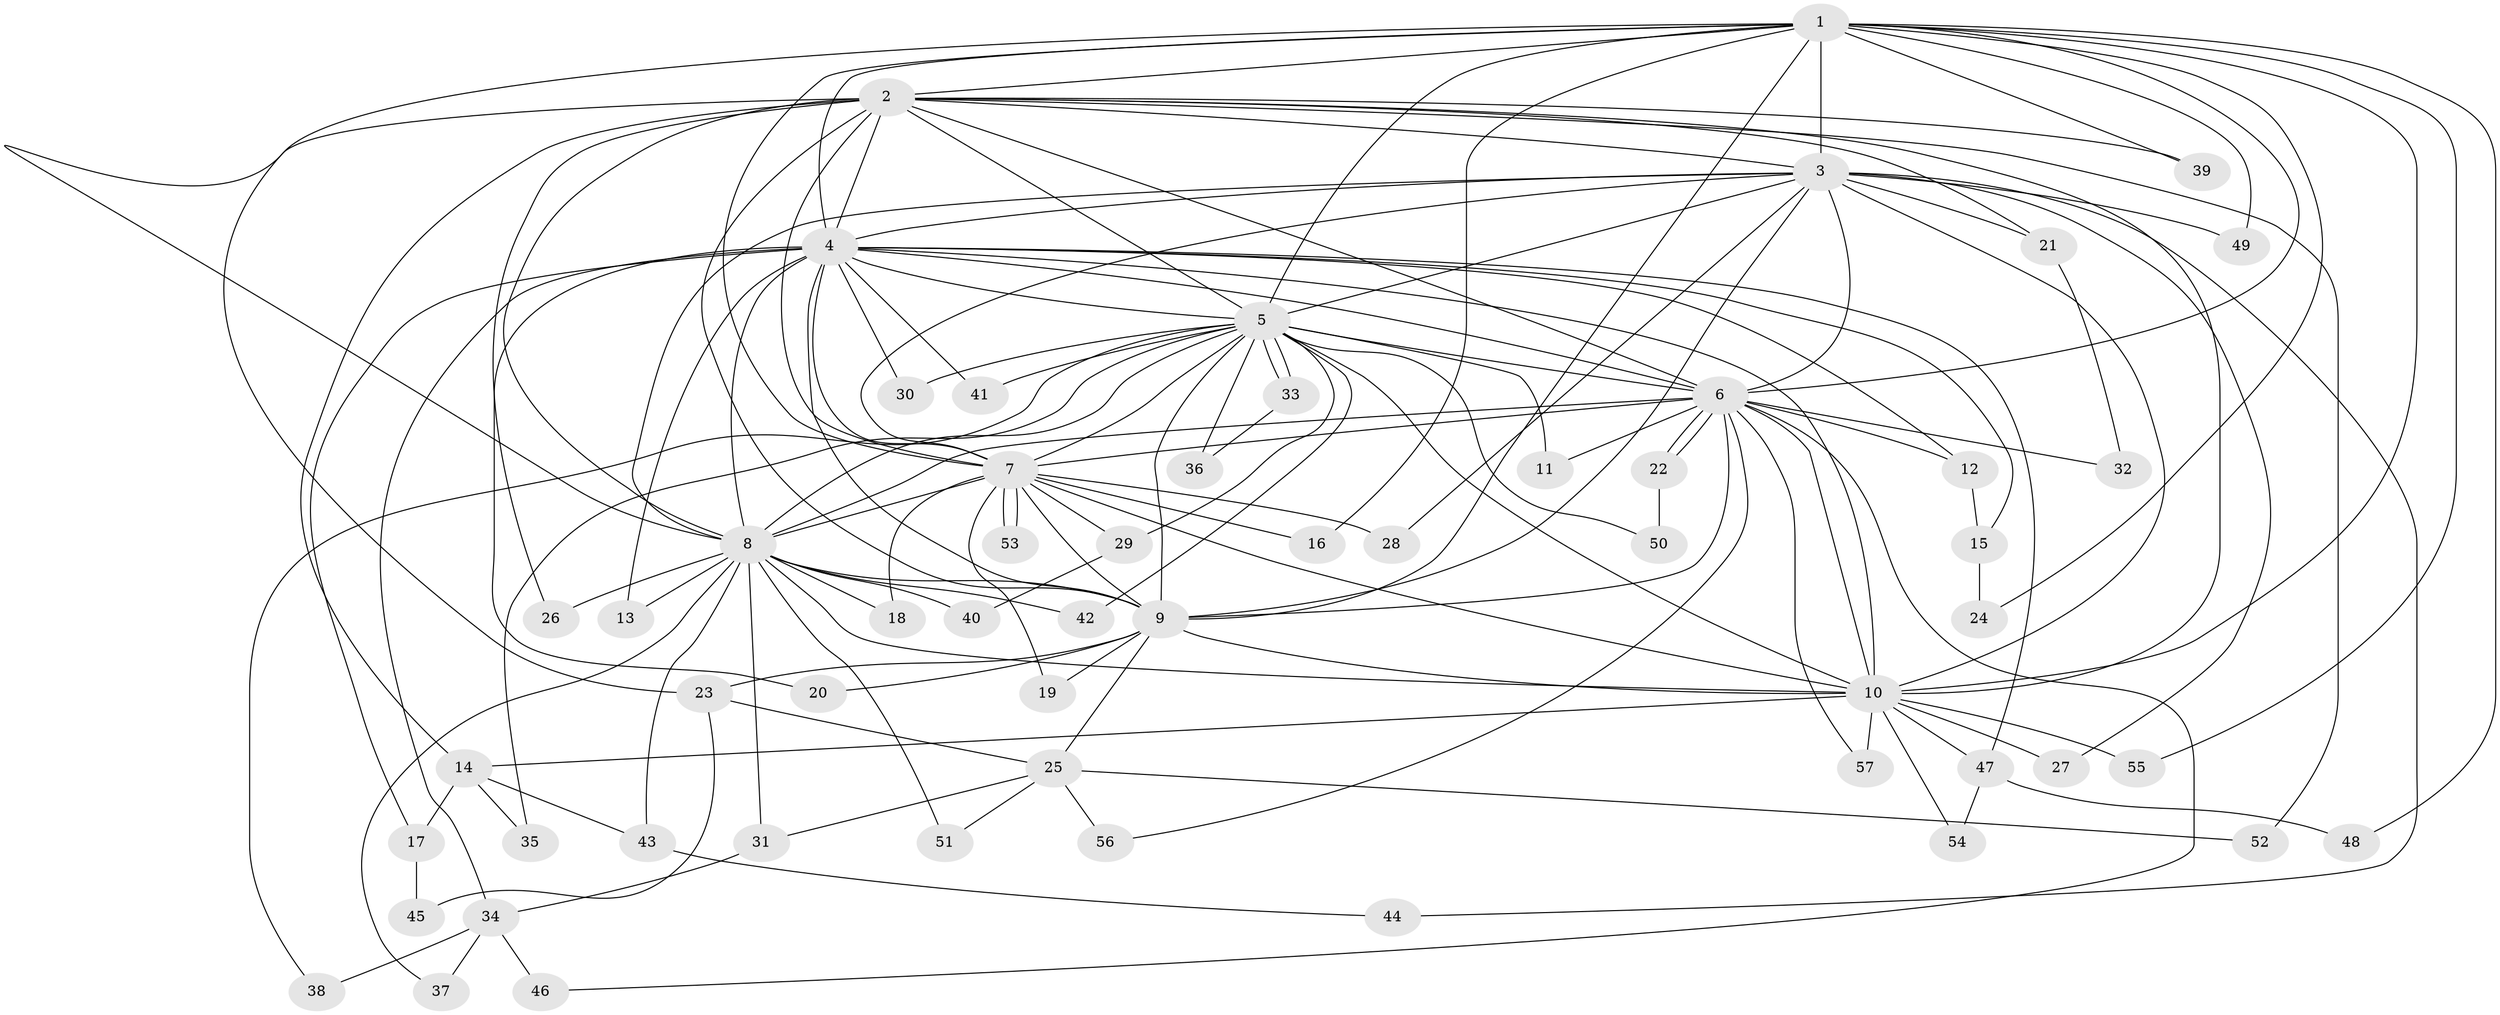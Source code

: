 // coarse degree distribution, {19: 0.024390243902439025, 15: 0.024390243902439025, 11: 0.024390243902439025, 17: 0.024390243902439025, 16: 0.04878048780487805, 12: 0.024390243902439025, 9: 0.024390243902439025, 2: 0.5853658536585366, 3: 0.17073170731707318, 7: 0.024390243902439025, 5: 0.024390243902439025}
// Generated by graph-tools (version 1.1) at 2025/23/03/03/25 07:23:37]
// undirected, 57 vertices, 139 edges
graph export_dot {
graph [start="1"]
  node [color=gray90,style=filled];
  1;
  2;
  3;
  4;
  5;
  6;
  7;
  8;
  9;
  10;
  11;
  12;
  13;
  14;
  15;
  16;
  17;
  18;
  19;
  20;
  21;
  22;
  23;
  24;
  25;
  26;
  27;
  28;
  29;
  30;
  31;
  32;
  33;
  34;
  35;
  36;
  37;
  38;
  39;
  40;
  41;
  42;
  43;
  44;
  45;
  46;
  47;
  48;
  49;
  50;
  51;
  52;
  53;
  54;
  55;
  56;
  57;
  1 -- 2;
  1 -- 3;
  1 -- 4;
  1 -- 5;
  1 -- 6;
  1 -- 7;
  1 -- 8;
  1 -- 9;
  1 -- 10;
  1 -- 16;
  1 -- 24;
  1 -- 39;
  1 -- 48;
  1 -- 49;
  1 -- 55;
  2 -- 3;
  2 -- 4;
  2 -- 5;
  2 -- 6;
  2 -- 7;
  2 -- 8;
  2 -- 9;
  2 -- 10;
  2 -- 14;
  2 -- 21;
  2 -- 23;
  2 -- 26;
  2 -- 39;
  2 -- 52;
  3 -- 4;
  3 -- 5;
  3 -- 6;
  3 -- 7;
  3 -- 8;
  3 -- 9;
  3 -- 10;
  3 -- 21;
  3 -- 27;
  3 -- 28;
  3 -- 44;
  3 -- 49;
  4 -- 5;
  4 -- 6;
  4 -- 7;
  4 -- 8;
  4 -- 9;
  4 -- 10;
  4 -- 12;
  4 -- 13;
  4 -- 15;
  4 -- 17;
  4 -- 20;
  4 -- 30;
  4 -- 34;
  4 -- 41;
  4 -- 47;
  5 -- 6;
  5 -- 7;
  5 -- 8;
  5 -- 9;
  5 -- 10;
  5 -- 11;
  5 -- 29;
  5 -- 30;
  5 -- 33;
  5 -- 33;
  5 -- 35;
  5 -- 36;
  5 -- 38;
  5 -- 41;
  5 -- 42;
  5 -- 50;
  6 -- 7;
  6 -- 8;
  6 -- 9;
  6 -- 10;
  6 -- 11;
  6 -- 12;
  6 -- 22;
  6 -- 22;
  6 -- 32;
  6 -- 46;
  6 -- 56;
  6 -- 57;
  7 -- 8;
  7 -- 9;
  7 -- 10;
  7 -- 16;
  7 -- 18;
  7 -- 19;
  7 -- 28;
  7 -- 29;
  7 -- 53;
  7 -- 53;
  8 -- 9;
  8 -- 10;
  8 -- 13;
  8 -- 18;
  8 -- 26;
  8 -- 31;
  8 -- 37;
  8 -- 40;
  8 -- 42;
  8 -- 43;
  8 -- 51;
  9 -- 10;
  9 -- 19;
  9 -- 20;
  9 -- 23;
  9 -- 25;
  10 -- 14;
  10 -- 27;
  10 -- 47;
  10 -- 54;
  10 -- 55;
  10 -- 57;
  12 -- 15;
  14 -- 17;
  14 -- 35;
  14 -- 43;
  15 -- 24;
  17 -- 45;
  21 -- 32;
  22 -- 50;
  23 -- 25;
  23 -- 45;
  25 -- 31;
  25 -- 51;
  25 -- 52;
  25 -- 56;
  29 -- 40;
  31 -- 34;
  33 -- 36;
  34 -- 37;
  34 -- 38;
  34 -- 46;
  43 -- 44;
  47 -- 48;
  47 -- 54;
}
